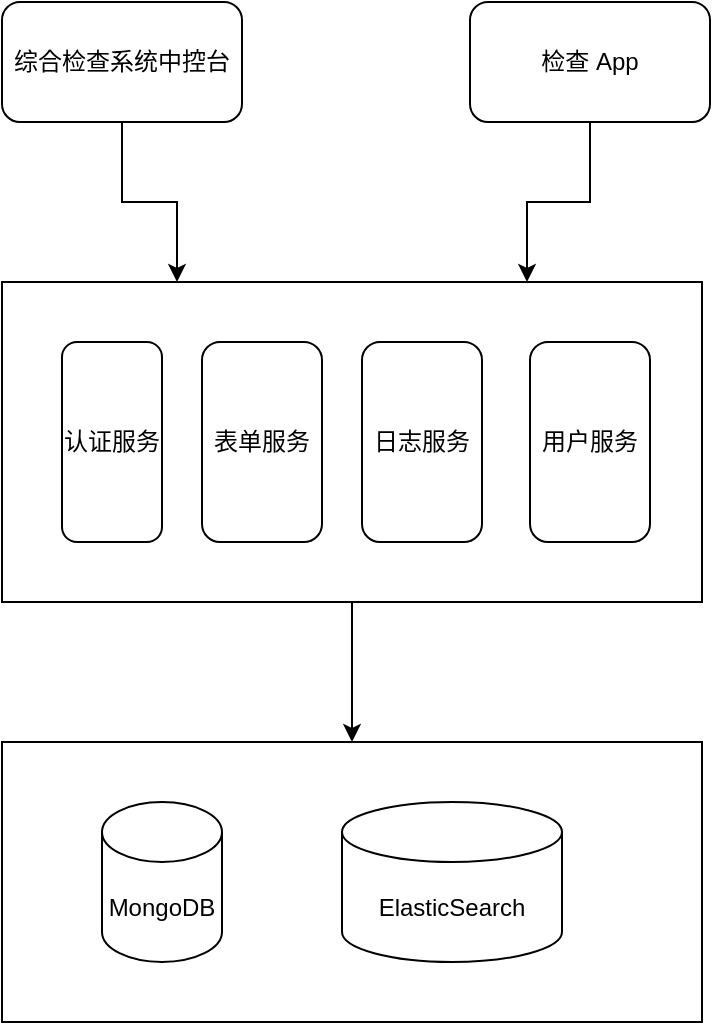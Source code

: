 <mxfile>
    <diagram id="HV2d1HUCmXlShRUYQhQm" name="第 1 页">
        <mxGraphModel dx="1876" dy="1472" grid="1" gridSize="10" guides="1" tooltips="1" connect="1" arrows="1" fold="1" page="1" pageScale="1" pageWidth="827" pageHeight="1169" math="0" shadow="0">
            <root>
                <mxCell id="0"/>
                <mxCell id="1" parent="0"/>
                <mxCell id="16" style="edgeStyle=orthogonalEdgeStyle;rounded=0;orthogonalLoop=1;jettySize=auto;html=1;entryX=0.25;entryY=0;entryDx=0;entryDy=0;" edge="1" parent="1" source="2" target="5">
                    <mxGeometry relative="1" as="geometry"/>
                </mxCell>
                <mxCell id="2" value="综合检查系统中控台" style="rounded=1;whiteSpace=wrap;html=1;" vertex="1" parent="1">
                    <mxGeometry x="180" y="190" width="120" height="60" as="geometry"/>
                </mxCell>
                <mxCell id="17" style="edgeStyle=orthogonalEdgeStyle;rounded=0;orthogonalLoop=1;jettySize=auto;html=1;entryX=0.75;entryY=0;entryDx=0;entryDy=0;" edge="1" parent="1" source="3" target="5">
                    <mxGeometry relative="1" as="geometry"/>
                </mxCell>
                <mxCell id="3" value="检查 App" style="rounded=1;whiteSpace=wrap;html=1;" vertex="1" parent="1">
                    <mxGeometry x="414" y="190" width="120" height="60" as="geometry"/>
                </mxCell>
                <mxCell id="19" style="edgeStyle=orthogonalEdgeStyle;rounded=0;orthogonalLoop=1;jettySize=auto;html=1;entryX=0.5;entryY=0;entryDx=0;entryDy=0;" edge="1" parent="1" source="5" target="12">
                    <mxGeometry relative="1" as="geometry"/>
                </mxCell>
                <mxCell id="5" value="" style="rounded=0;whiteSpace=wrap;html=1;" vertex="1" parent="1">
                    <mxGeometry x="180" y="330" width="350" height="160" as="geometry"/>
                </mxCell>
                <mxCell id="6" value="认证服务" style="rounded=1;whiteSpace=wrap;html=1;" vertex="1" parent="1">
                    <mxGeometry x="210" y="360" width="50" height="100" as="geometry"/>
                </mxCell>
                <mxCell id="7" value="表单服务" style="rounded=1;whiteSpace=wrap;html=1;" vertex="1" parent="1">
                    <mxGeometry x="280" y="360" width="60" height="100" as="geometry"/>
                </mxCell>
                <mxCell id="8" value="日志服务" style="rounded=1;whiteSpace=wrap;html=1;" vertex="1" parent="1">
                    <mxGeometry x="360" y="360" width="60" height="100" as="geometry"/>
                </mxCell>
                <mxCell id="9" value="用户服务" style="rounded=1;whiteSpace=wrap;html=1;" vertex="1" parent="1">
                    <mxGeometry x="444" y="360" width="60" height="100" as="geometry"/>
                </mxCell>
                <mxCell id="12" value="" style="rounded=0;whiteSpace=wrap;html=1;" vertex="1" parent="1">
                    <mxGeometry x="180" y="560" width="350" height="140" as="geometry"/>
                </mxCell>
                <mxCell id="13" value="MongoDB" style="shape=cylinder3;whiteSpace=wrap;html=1;boundedLbl=1;backgroundOutline=1;size=15;" vertex="1" parent="1">
                    <mxGeometry x="230" y="590" width="60" height="80" as="geometry"/>
                </mxCell>
                <mxCell id="14" value="ElasticSearch" style="shape=cylinder3;whiteSpace=wrap;html=1;boundedLbl=1;backgroundOutline=1;size=15;" vertex="1" parent="1">
                    <mxGeometry x="350" y="590" width="110" height="80" as="geometry"/>
                </mxCell>
            </root>
        </mxGraphModel>
    </diagram>
</mxfile>